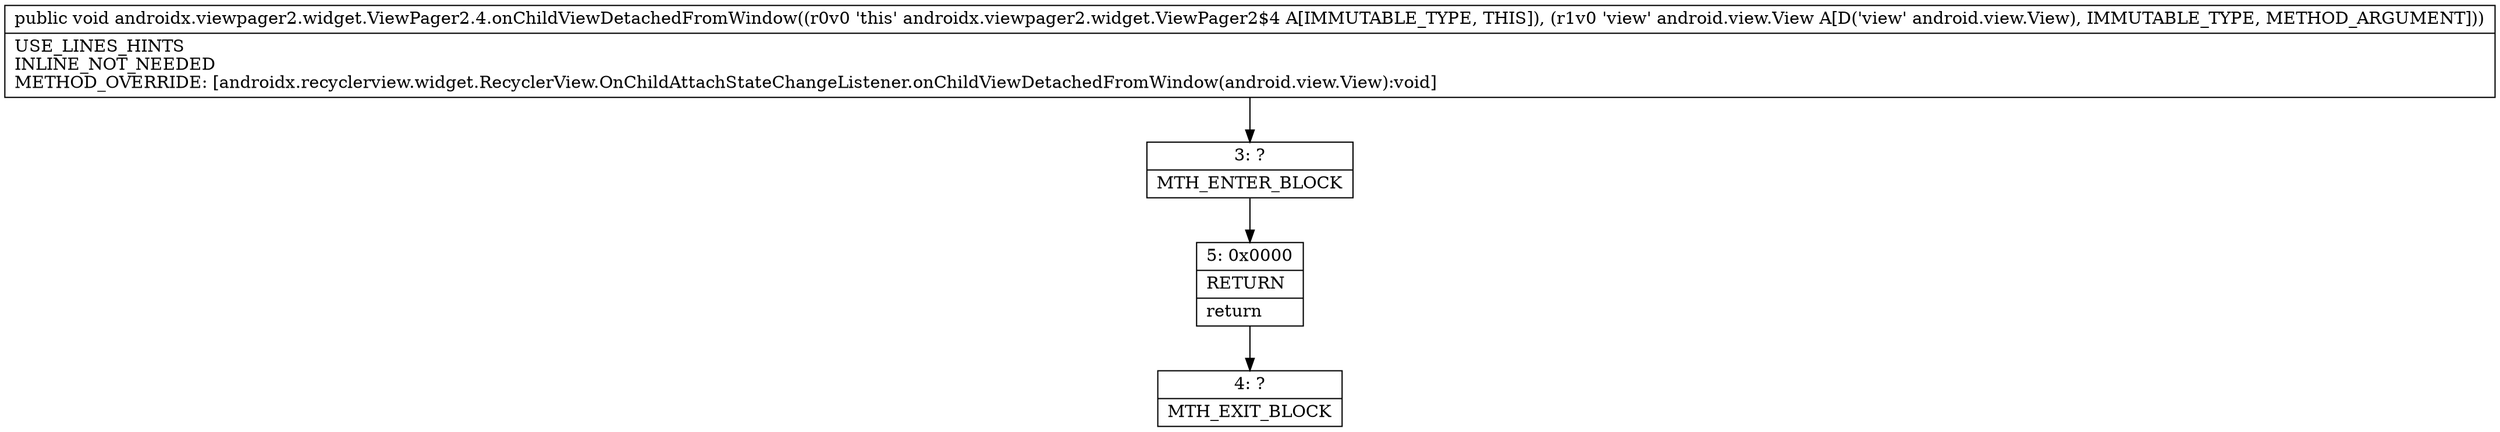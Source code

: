 digraph "CFG forandroidx.viewpager2.widget.ViewPager2.4.onChildViewDetachedFromWindow(Landroid\/view\/View;)V" {
Node_3 [shape=record,label="{3\:\ ?|MTH_ENTER_BLOCK\l}"];
Node_5 [shape=record,label="{5\:\ 0x0000|RETURN\l|return\l}"];
Node_4 [shape=record,label="{4\:\ ?|MTH_EXIT_BLOCK\l}"];
MethodNode[shape=record,label="{public void androidx.viewpager2.widget.ViewPager2.4.onChildViewDetachedFromWindow((r0v0 'this' androidx.viewpager2.widget.ViewPager2$4 A[IMMUTABLE_TYPE, THIS]), (r1v0 'view' android.view.View A[D('view' android.view.View), IMMUTABLE_TYPE, METHOD_ARGUMENT]))  | USE_LINES_HINTS\lINLINE_NOT_NEEDED\lMETHOD_OVERRIDE: [androidx.recyclerview.widget.RecyclerView.OnChildAttachStateChangeListener.onChildViewDetachedFromWindow(android.view.View):void]\l}"];
MethodNode -> Node_3;Node_3 -> Node_5;
Node_5 -> Node_4;
}

